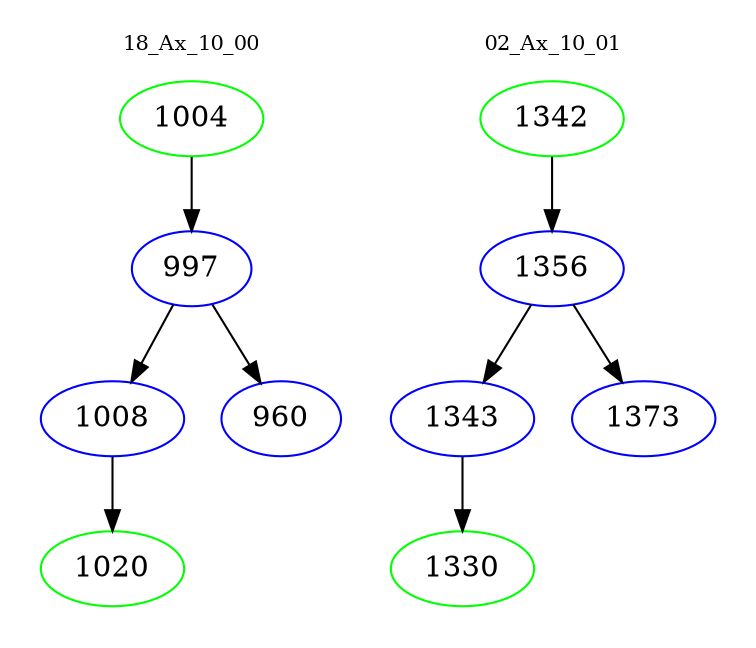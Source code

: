 digraph{
subgraph cluster_0 {
color = white
label = "18_Ax_10_00";
fontsize=10;
T0_1004 [label="1004", color="green"]
T0_1004 -> T0_997 [color="black"]
T0_997 [label="997", color="blue"]
T0_997 -> T0_1008 [color="black"]
T0_1008 [label="1008", color="blue"]
T0_1008 -> T0_1020 [color="black"]
T0_1020 [label="1020", color="green"]
T0_997 -> T0_960 [color="black"]
T0_960 [label="960", color="blue"]
}
subgraph cluster_1 {
color = white
label = "02_Ax_10_01";
fontsize=10;
T1_1342 [label="1342", color="green"]
T1_1342 -> T1_1356 [color="black"]
T1_1356 [label="1356", color="blue"]
T1_1356 -> T1_1343 [color="black"]
T1_1343 [label="1343", color="blue"]
T1_1343 -> T1_1330 [color="black"]
T1_1330 [label="1330", color="green"]
T1_1356 -> T1_1373 [color="black"]
T1_1373 [label="1373", color="blue"]
}
}
